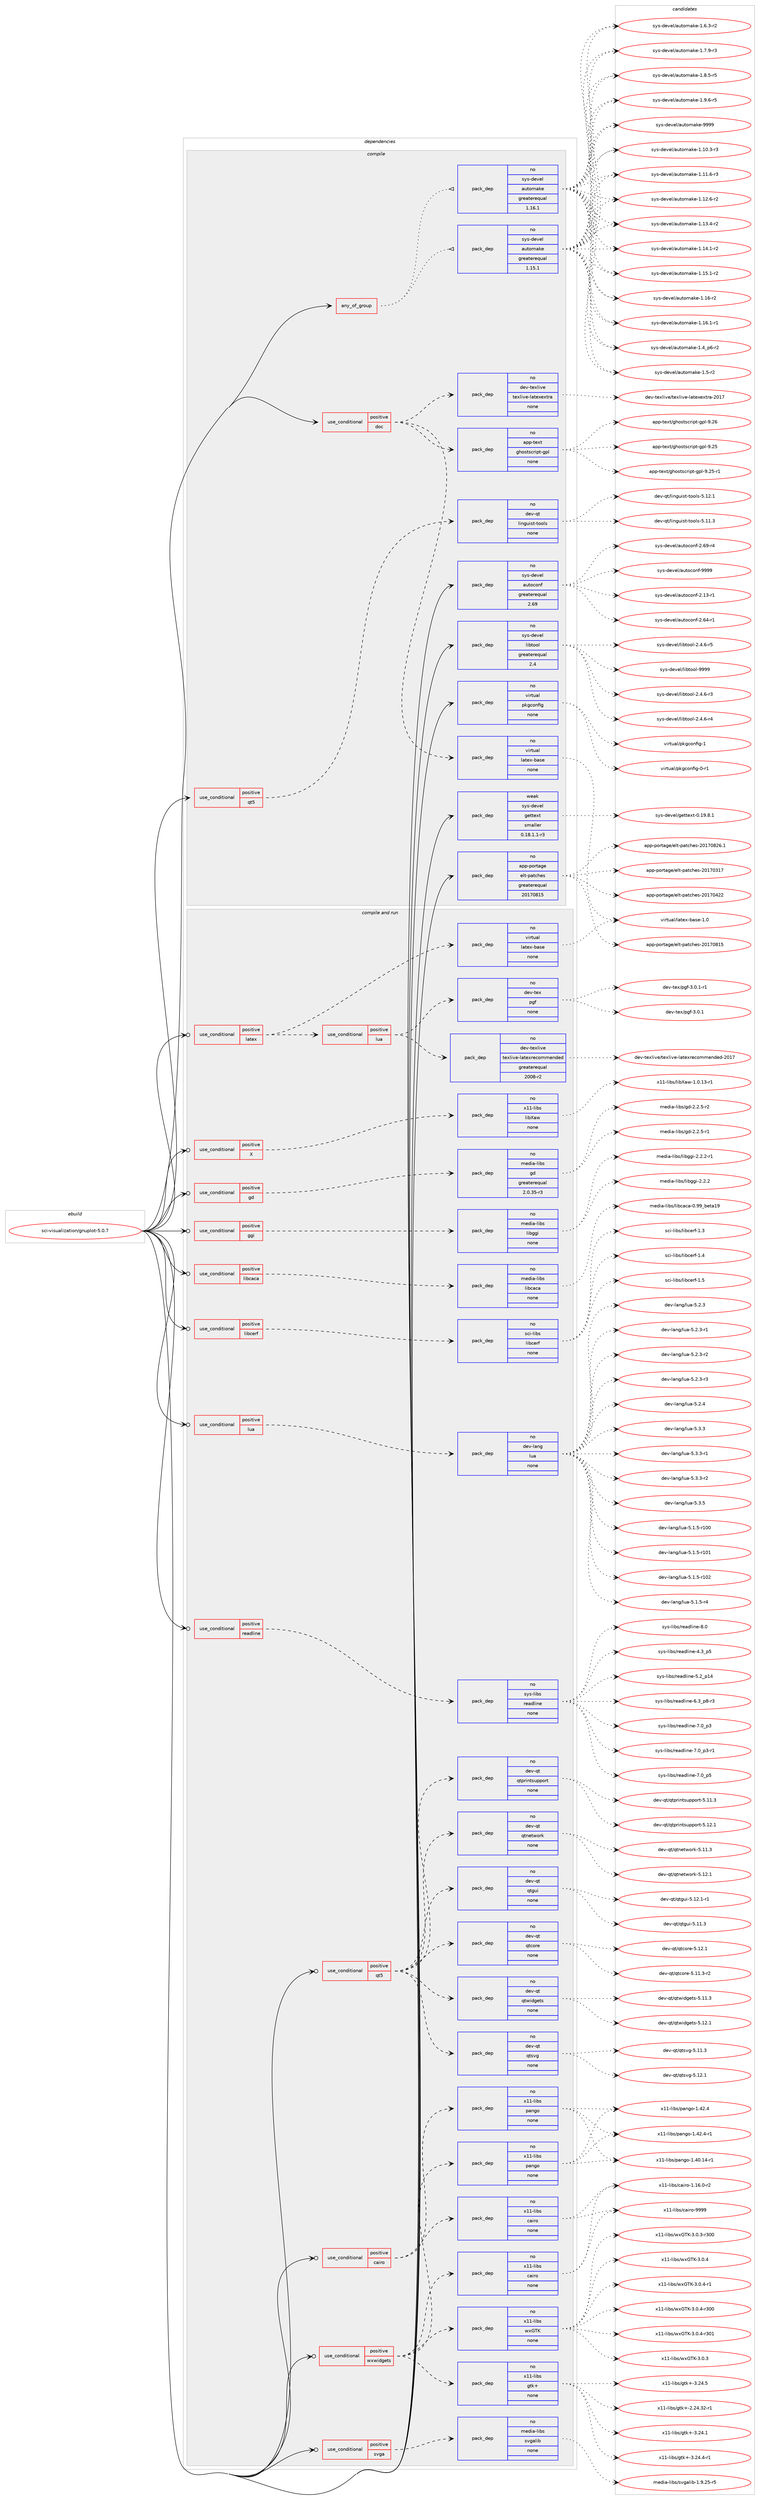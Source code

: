 digraph prolog {

# *************
# Graph options
# *************

newrank=true;
concentrate=true;
compound=true;
graph [rankdir=LR,fontname=Helvetica,fontsize=10,ranksep=1.5];#, ranksep=2.5, nodesep=0.2];
edge  [arrowhead=vee];
node  [fontname=Helvetica,fontsize=10];

# **********
# The ebuild
# **********

subgraph cluster_leftcol {
color=gray;
rank=same;
label=<<i>ebuild</i>>;
id [label="sci-visualization/gnuplot-5.0.7", color=red, width=4, href="../sci-visualization/gnuplot-5.0.7.svg"];
}

# ****************
# The dependencies
# ****************

subgraph cluster_midcol {
color=gray;
label=<<i>dependencies</i>>;
subgraph cluster_compile {
fillcolor="#eeeeee";
style=filled;
label=<<i>compile</i>>;
subgraph any27054 {
dependency1701694 [label=<<TABLE BORDER="0" CELLBORDER="1" CELLSPACING="0" CELLPADDING="4"><TR><TD CELLPADDING="10">any_of_group</TD></TR></TABLE>>, shape=none, color=red];subgraph pack1218383 {
dependency1701695 [label=<<TABLE BORDER="0" CELLBORDER="1" CELLSPACING="0" CELLPADDING="4" WIDTH="220"><TR><TD ROWSPAN="6" CELLPADDING="30">pack_dep</TD></TR><TR><TD WIDTH="110">no</TD></TR><TR><TD>sys-devel</TD></TR><TR><TD>automake</TD></TR><TR><TD>greaterequal</TD></TR><TR><TD>1.16.1</TD></TR></TABLE>>, shape=none, color=blue];
}
dependency1701694:e -> dependency1701695:w [weight=20,style="dotted",arrowhead="oinv"];
subgraph pack1218384 {
dependency1701696 [label=<<TABLE BORDER="0" CELLBORDER="1" CELLSPACING="0" CELLPADDING="4" WIDTH="220"><TR><TD ROWSPAN="6" CELLPADDING="30">pack_dep</TD></TR><TR><TD WIDTH="110">no</TD></TR><TR><TD>sys-devel</TD></TR><TR><TD>automake</TD></TR><TR><TD>greaterequal</TD></TR><TR><TD>1.15.1</TD></TR></TABLE>>, shape=none, color=blue];
}
dependency1701694:e -> dependency1701696:w [weight=20,style="dotted",arrowhead="oinv"];
}
id:e -> dependency1701694:w [weight=20,style="solid",arrowhead="vee"];
subgraph cond455405 {
dependency1701697 [label=<<TABLE BORDER="0" CELLBORDER="1" CELLSPACING="0" CELLPADDING="4"><TR><TD ROWSPAN="3" CELLPADDING="10">use_conditional</TD></TR><TR><TD>positive</TD></TR><TR><TD>doc</TD></TR></TABLE>>, shape=none, color=red];
subgraph pack1218385 {
dependency1701698 [label=<<TABLE BORDER="0" CELLBORDER="1" CELLSPACING="0" CELLPADDING="4" WIDTH="220"><TR><TD ROWSPAN="6" CELLPADDING="30">pack_dep</TD></TR><TR><TD WIDTH="110">no</TD></TR><TR><TD>virtual</TD></TR><TR><TD>latex-base</TD></TR><TR><TD>none</TD></TR><TR><TD></TD></TR></TABLE>>, shape=none, color=blue];
}
dependency1701697:e -> dependency1701698:w [weight=20,style="dashed",arrowhead="vee"];
subgraph pack1218386 {
dependency1701699 [label=<<TABLE BORDER="0" CELLBORDER="1" CELLSPACING="0" CELLPADDING="4" WIDTH="220"><TR><TD ROWSPAN="6" CELLPADDING="30">pack_dep</TD></TR><TR><TD WIDTH="110">no</TD></TR><TR><TD>dev-texlive</TD></TR><TR><TD>texlive-latexextra</TD></TR><TR><TD>none</TD></TR><TR><TD></TD></TR></TABLE>>, shape=none, color=blue];
}
dependency1701697:e -> dependency1701699:w [weight=20,style="dashed",arrowhead="vee"];
subgraph pack1218387 {
dependency1701700 [label=<<TABLE BORDER="0" CELLBORDER="1" CELLSPACING="0" CELLPADDING="4" WIDTH="220"><TR><TD ROWSPAN="6" CELLPADDING="30">pack_dep</TD></TR><TR><TD WIDTH="110">no</TD></TR><TR><TD>app-text</TD></TR><TR><TD>ghostscript-gpl</TD></TR><TR><TD>none</TD></TR><TR><TD></TD></TR></TABLE>>, shape=none, color=blue];
}
dependency1701697:e -> dependency1701700:w [weight=20,style="dashed",arrowhead="vee"];
}
id:e -> dependency1701697:w [weight=20,style="solid",arrowhead="vee"];
subgraph cond455406 {
dependency1701701 [label=<<TABLE BORDER="0" CELLBORDER="1" CELLSPACING="0" CELLPADDING="4"><TR><TD ROWSPAN="3" CELLPADDING="10">use_conditional</TD></TR><TR><TD>positive</TD></TR><TR><TD>qt5</TD></TR></TABLE>>, shape=none, color=red];
subgraph pack1218388 {
dependency1701702 [label=<<TABLE BORDER="0" CELLBORDER="1" CELLSPACING="0" CELLPADDING="4" WIDTH="220"><TR><TD ROWSPAN="6" CELLPADDING="30">pack_dep</TD></TR><TR><TD WIDTH="110">no</TD></TR><TR><TD>dev-qt</TD></TR><TR><TD>linguist-tools</TD></TR><TR><TD>none</TD></TR><TR><TD></TD></TR></TABLE>>, shape=none, color=blue];
}
dependency1701701:e -> dependency1701702:w [weight=20,style="dashed",arrowhead="vee"];
}
id:e -> dependency1701701:w [weight=20,style="solid",arrowhead="vee"];
subgraph pack1218389 {
dependency1701703 [label=<<TABLE BORDER="0" CELLBORDER="1" CELLSPACING="0" CELLPADDING="4" WIDTH="220"><TR><TD ROWSPAN="6" CELLPADDING="30">pack_dep</TD></TR><TR><TD WIDTH="110">no</TD></TR><TR><TD>app-portage</TD></TR><TR><TD>elt-patches</TD></TR><TR><TD>greaterequal</TD></TR><TR><TD>20170815</TD></TR></TABLE>>, shape=none, color=blue];
}
id:e -> dependency1701703:w [weight=20,style="solid",arrowhead="vee"];
subgraph pack1218390 {
dependency1701704 [label=<<TABLE BORDER="0" CELLBORDER="1" CELLSPACING="0" CELLPADDING="4" WIDTH="220"><TR><TD ROWSPAN="6" CELLPADDING="30">pack_dep</TD></TR><TR><TD WIDTH="110">no</TD></TR><TR><TD>sys-devel</TD></TR><TR><TD>autoconf</TD></TR><TR><TD>greaterequal</TD></TR><TR><TD>2.69</TD></TR></TABLE>>, shape=none, color=blue];
}
id:e -> dependency1701704:w [weight=20,style="solid",arrowhead="vee"];
subgraph pack1218391 {
dependency1701705 [label=<<TABLE BORDER="0" CELLBORDER="1" CELLSPACING="0" CELLPADDING="4" WIDTH="220"><TR><TD ROWSPAN="6" CELLPADDING="30">pack_dep</TD></TR><TR><TD WIDTH="110">no</TD></TR><TR><TD>sys-devel</TD></TR><TR><TD>libtool</TD></TR><TR><TD>greaterequal</TD></TR><TR><TD>2.4</TD></TR></TABLE>>, shape=none, color=blue];
}
id:e -> dependency1701705:w [weight=20,style="solid",arrowhead="vee"];
subgraph pack1218392 {
dependency1701706 [label=<<TABLE BORDER="0" CELLBORDER="1" CELLSPACING="0" CELLPADDING="4" WIDTH="220"><TR><TD ROWSPAN="6" CELLPADDING="30">pack_dep</TD></TR><TR><TD WIDTH="110">no</TD></TR><TR><TD>virtual</TD></TR><TR><TD>pkgconfig</TD></TR><TR><TD>none</TD></TR><TR><TD></TD></TR></TABLE>>, shape=none, color=blue];
}
id:e -> dependency1701706:w [weight=20,style="solid",arrowhead="vee"];
subgraph pack1218393 {
dependency1701707 [label=<<TABLE BORDER="0" CELLBORDER="1" CELLSPACING="0" CELLPADDING="4" WIDTH="220"><TR><TD ROWSPAN="6" CELLPADDING="30">pack_dep</TD></TR><TR><TD WIDTH="110">weak</TD></TR><TR><TD>sys-devel</TD></TR><TR><TD>gettext</TD></TR><TR><TD>smaller</TD></TR><TR><TD>0.18.1.1-r3</TD></TR></TABLE>>, shape=none, color=blue];
}
id:e -> dependency1701707:w [weight=20,style="solid",arrowhead="vee"];
}
subgraph cluster_compileandrun {
fillcolor="#eeeeee";
style=filled;
label=<<i>compile and run</i>>;
subgraph cond455407 {
dependency1701708 [label=<<TABLE BORDER="0" CELLBORDER="1" CELLSPACING="0" CELLPADDING="4"><TR><TD ROWSPAN="3" CELLPADDING="10">use_conditional</TD></TR><TR><TD>positive</TD></TR><TR><TD>X</TD></TR></TABLE>>, shape=none, color=red];
subgraph pack1218394 {
dependency1701709 [label=<<TABLE BORDER="0" CELLBORDER="1" CELLSPACING="0" CELLPADDING="4" WIDTH="220"><TR><TD ROWSPAN="6" CELLPADDING="30">pack_dep</TD></TR><TR><TD WIDTH="110">no</TD></TR><TR><TD>x11-libs</TD></TR><TR><TD>libXaw</TD></TR><TR><TD>none</TD></TR><TR><TD></TD></TR></TABLE>>, shape=none, color=blue];
}
dependency1701708:e -> dependency1701709:w [weight=20,style="dashed",arrowhead="vee"];
}
id:e -> dependency1701708:w [weight=20,style="solid",arrowhead="odotvee"];
subgraph cond455408 {
dependency1701710 [label=<<TABLE BORDER="0" CELLBORDER="1" CELLSPACING="0" CELLPADDING="4"><TR><TD ROWSPAN="3" CELLPADDING="10">use_conditional</TD></TR><TR><TD>positive</TD></TR><TR><TD>cairo</TD></TR></TABLE>>, shape=none, color=red];
subgraph pack1218395 {
dependency1701711 [label=<<TABLE BORDER="0" CELLBORDER="1" CELLSPACING="0" CELLPADDING="4" WIDTH="220"><TR><TD ROWSPAN="6" CELLPADDING="30">pack_dep</TD></TR><TR><TD WIDTH="110">no</TD></TR><TR><TD>x11-libs</TD></TR><TR><TD>cairo</TD></TR><TR><TD>none</TD></TR><TR><TD></TD></TR></TABLE>>, shape=none, color=blue];
}
dependency1701710:e -> dependency1701711:w [weight=20,style="dashed",arrowhead="vee"];
subgraph pack1218396 {
dependency1701712 [label=<<TABLE BORDER="0" CELLBORDER="1" CELLSPACING="0" CELLPADDING="4" WIDTH="220"><TR><TD ROWSPAN="6" CELLPADDING="30">pack_dep</TD></TR><TR><TD WIDTH="110">no</TD></TR><TR><TD>x11-libs</TD></TR><TR><TD>pango</TD></TR><TR><TD>none</TD></TR><TR><TD></TD></TR></TABLE>>, shape=none, color=blue];
}
dependency1701710:e -> dependency1701712:w [weight=20,style="dashed",arrowhead="vee"];
}
id:e -> dependency1701710:w [weight=20,style="solid",arrowhead="odotvee"];
subgraph cond455409 {
dependency1701713 [label=<<TABLE BORDER="0" CELLBORDER="1" CELLSPACING="0" CELLPADDING="4"><TR><TD ROWSPAN="3" CELLPADDING="10">use_conditional</TD></TR><TR><TD>positive</TD></TR><TR><TD>gd</TD></TR></TABLE>>, shape=none, color=red];
subgraph pack1218397 {
dependency1701714 [label=<<TABLE BORDER="0" CELLBORDER="1" CELLSPACING="0" CELLPADDING="4" WIDTH="220"><TR><TD ROWSPAN="6" CELLPADDING="30">pack_dep</TD></TR><TR><TD WIDTH="110">no</TD></TR><TR><TD>media-libs</TD></TR><TR><TD>gd</TD></TR><TR><TD>greaterequal</TD></TR><TR><TD>2.0.35-r3</TD></TR></TABLE>>, shape=none, color=blue];
}
dependency1701713:e -> dependency1701714:w [weight=20,style="dashed",arrowhead="vee"];
}
id:e -> dependency1701713:w [weight=20,style="solid",arrowhead="odotvee"];
subgraph cond455410 {
dependency1701715 [label=<<TABLE BORDER="0" CELLBORDER="1" CELLSPACING="0" CELLPADDING="4"><TR><TD ROWSPAN="3" CELLPADDING="10">use_conditional</TD></TR><TR><TD>positive</TD></TR><TR><TD>ggi</TD></TR></TABLE>>, shape=none, color=red];
subgraph pack1218398 {
dependency1701716 [label=<<TABLE BORDER="0" CELLBORDER="1" CELLSPACING="0" CELLPADDING="4" WIDTH="220"><TR><TD ROWSPAN="6" CELLPADDING="30">pack_dep</TD></TR><TR><TD WIDTH="110">no</TD></TR><TR><TD>media-libs</TD></TR><TR><TD>libggi</TD></TR><TR><TD>none</TD></TR><TR><TD></TD></TR></TABLE>>, shape=none, color=blue];
}
dependency1701715:e -> dependency1701716:w [weight=20,style="dashed",arrowhead="vee"];
}
id:e -> dependency1701715:w [weight=20,style="solid",arrowhead="odotvee"];
subgraph cond455411 {
dependency1701717 [label=<<TABLE BORDER="0" CELLBORDER="1" CELLSPACING="0" CELLPADDING="4"><TR><TD ROWSPAN="3" CELLPADDING="10">use_conditional</TD></TR><TR><TD>positive</TD></TR><TR><TD>latex</TD></TR></TABLE>>, shape=none, color=red];
subgraph pack1218399 {
dependency1701718 [label=<<TABLE BORDER="0" CELLBORDER="1" CELLSPACING="0" CELLPADDING="4" WIDTH="220"><TR><TD ROWSPAN="6" CELLPADDING="30">pack_dep</TD></TR><TR><TD WIDTH="110">no</TD></TR><TR><TD>virtual</TD></TR><TR><TD>latex-base</TD></TR><TR><TD>none</TD></TR><TR><TD></TD></TR></TABLE>>, shape=none, color=blue];
}
dependency1701717:e -> dependency1701718:w [weight=20,style="dashed",arrowhead="vee"];
subgraph cond455412 {
dependency1701719 [label=<<TABLE BORDER="0" CELLBORDER="1" CELLSPACING="0" CELLPADDING="4"><TR><TD ROWSPAN="3" CELLPADDING="10">use_conditional</TD></TR><TR><TD>positive</TD></TR><TR><TD>lua</TD></TR></TABLE>>, shape=none, color=red];
subgraph pack1218400 {
dependency1701720 [label=<<TABLE BORDER="0" CELLBORDER="1" CELLSPACING="0" CELLPADDING="4" WIDTH="220"><TR><TD ROWSPAN="6" CELLPADDING="30">pack_dep</TD></TR><TR><TD WIDTH="110">no</TD></TR><TR><TD>dev-tex</TD></TR><TR><TD>pgf</TD></TR><TR><TD>none</TD></TR><TR><TD></TD></TR></TABLE>>, shape=none, color=blue];
}
dependency1701719:e -> dependency1701720:w [weight=20,style="dashed",arrowhead="vee"];
subgraph pack1218401 {
dependency1701721 [label=<<TABLE BORDER="0" CELLBORDER="1" CELLSPACING="0" CELLPADDING="4" WIDTH="220"><TR><TD ROWSPAN="6" CELLPADDING="30">pack_dep</TD></TR><TR><TD WIDTH="110">no</TD></TR><TR><TD>dev-texlive</TD></TR><TR><TD>texlive-latexrecommended</TD></TR><TR><TD>greaterequal</TD></TR><TR><TD>2008-r2</TD></TR></TABLE>>, shape=none, color=blue];
}
dependency1701719:e -> dependency1701721:w [weight=20,style="dashed",arrowhead="vee"];
}
dependency1701717:e -> dependency1701719:w [weight=20,style="dashed",arrowhead="vee"];
}
id:e -> dependency1701717:w [weight=20,style="solid",arrowhead="odotvee"];
subgraph cond455413 {
dependency1701722 [label=<<TABLE BORDER="0" CELLBORDER="1" CELLSPACING="0" CELLPADDING="4"><TR><TD ROWSPAN="3" CELLPADDING="10">use_conditional</TD></TR><TR><TD>positive</TD></TR><TR><TD>libcaca</TD></TR></TABLE>>, shape=none, color=red];
subgraph pack1218402 {
dependency1701723 [label=<<TABLE BORDER="0" CELLBORDER="1" CELLSPACING="0" CELLPADDING="4" WIDTH="220"><TR><TD ROWSPAN="6" CELLPADDING="30">pack_dep</TD></TR><TR><TD WIDTH="110">no</TD></TR><TR><TD>media-libs</TD></TR><TR><TD>libcaca</TD></TR><TR><TD>none</TD></TR><TR><TD></TD></TR></TABLE>>, shape=none, color=blue];
}
dependency1701722:e -> dependency1701723:w [weight=20,style="dashed",arrowhead="vee"];
}
id:e -> dependency1701722:w [weight=20,style="solid",arrowhead="odotvee"];
subgraph cond455414 {
dependency1701724 [label=<<TABLE BORDER="0" CELLBORDER="1" CELLSPACING="0" CELLPADDING="4"><TR><TD ROWSPAN="3" CELLPADDING="10">use_conditional</TD></TR><TR><TD>positive</TD></TR><TR><TD>libcerf</TD></TR></TABLE>>, shape=none, color=red];
subgraph pack1218403 {
dependency1701725 [label=<<TABLE BORDER="0" CELLBORDER="1" CELLSPACING="0" CELLPADDING="4" WIDTH="220"><TR><TD ROWSPAN="6" CELLPADDING="30">pack_dep</TD></TR><TR><TD WIDTH="110">no</TD></TR><TR><TD>sci-libs</TD></TR><TR><TD>libcerf</TD></TR><TR><TD>none</TD></TR><TR><TD></TD></TR></TABLE>>, shape=none, color=blue];
}
dependency1701724:e -> dependency1701725:w [weight=20,style="dashed",arrowhead="vee"];
}
id:e -> dependency1701724:w [weight=20,style="solid",arrowhead="odotvee"];
subgraph cond455415 {
dependency1701726 [label=<<TABLE BORDER="0" CELLBORDER="1" CELLSPACING="0" CELLPADDING="4"><TR><TD ROWSPAN="3" CELLPADDING="10">use_conditional</TD></TR><TR><TD>positive</TD></TR><TR><TD>lua</TD></TR></TABLE>>, shape=none, color=red];
subgraph pack1218404 {
dependency1701727 [label=<<TABLE BORDER="0" CELLBORDER="1" CELLSPACING="0" CELLPADDING="4" WIDTH="220"><TR><TD ROWSPAN="6" CELLPADDING="30">pack_dep</TD></TR><TR><TD WIDTH="110">no</TD></TR><TR><TD>dev-lang</TD></TR><TR><TD>lua</TD></TR><TR><TD>none</TD></TR><TR><TD></TD></TR></TABLE>>, shape=none, color=blue];
}
dependency1701726:e -> dependency1701727:w [weight=20,style="dashed",arrowhead="vee"];
}
id:e -> dependency1701726:w [weight=20,style="solid",arrowhead="odotvee"];
subgraph cond455416 {
dependency1701728 [label=<<TABLE BORDER="0" CELLBORDER="1" CELLSPACING="0" CELLPADDING="4"><TR><TD ROWSPAN="3" CELLPADDING="10">use_conditional</TD></TR><TR><TD>positive</TD></TR><TR><TD>qt5</TD></TR></TABLE>>, shape=none, color=red];
subgraph pack1218405 {
dependency1701729 [label=<<TABLE BORDER="0" CELLBORDER="1" CELLSPACING="0" CELLPADDING="4" WIDTH="220"><TR><TD ROWSPAN="6" CELLPADDING="30">pack_dep</TD></TR><TR><TD WIDTH="110">no</TD></TR><TR><TD>dev-qt</TD></TR><TR><TD>qtcore</TD></TR><TR><TD>none</TD></TR><TR><TD></TD></TR></TABLE>>, shape=none, color=blue];
}
dependency1701728:e -> dependency1701729:w [weight=20,style="dashed",arrowhead="vee"];
subgraph pack1218406 {
dependency1701730 [label=<<TABLE BORDER="0" CELLBORDER="1" CELLSPACING="0" CELLPADDING="4" WIDTH="220"><TR><TD ROWSPAN="6" CELLPADDING="30">pack_dep</TD></TR><TR><TD WIDTH="110">no</TD></TR><TR><TD>dev-qt</TD></TR><TR><TD>qtgui</TD></TR><TR><TD>none</TD></TR><TR><TD></TD></TR></TABLE>>, shape=none, color=blue];
}
dependency1701728:e -> dependency1701730:w [weight=20,style="dashed",arrowhead="vee"];
subgraph pack1218407 {
dependency1701731 [label=<<TABLE BORDER="0" CELLBORDER="1" CELLSPACING="0" CELLPADDING="4" WIDTH="220"><TR><TD ROWSPAN="6" CELLPADDING="30">pack_dep</TD></TR><TR><TD WIDTH="110">no</TD></TR><TR><TD>dev-qt</TD></TR><TR><TD>qtnetwork</TD></TR><TR><TD>none</TD></TR><TR><TD></TD></TR></TABLE>>, shape=none, color=blue];
}
dependency1701728:e -> dependency1701731:w [weight=20,style="dashed",arrowhead="vee"];
subgraph pack1218408 {
dependency1701732 [label=<<TABLE BORDER="0" CELLBORDER="1" CELLSPACING="0" CELLPADDING="4" WIDTH="220"><TR><TD ROWSPAN="6" CELLPADDING="30">pack_dep</TD></TR><TR><TD WIDTH="110">no</TD></TR><TR><TD>dev-qt</TD></TR><TR><TD>qtprintsupport</TD></TR><TR><TD>none</TD></TR><TR><TD></TD></TR></TABLE>>, shape=none, color=blue];
}
dependency1701728:e -> dependency1701732:w [weight=20,style="dashed",arrowhead="vee"];
subgraph pack1218409 {
dependency1701733 [label=<<TABLE BORDER="0" CELLBORDER="1" CELLSPACING="0" CELLPADDING="4" WIDTH="220"><TR><TD ROWSPAN="6" CELLPADDING="30">pack_dep</TD></TR><TR><TD WIDTH="110">no</TD></TR><TR><TD>dev-qt</TD></TR><TR><TD>qtsvg</TD></TR><TR><TD>none</TD></TR><TR><TD></TD></TR></TABLE>>, shape=none, color=blue];
}
dependency1701728:e -> dependency1701733:w [weight=20,style="dashed",arrowhead="vee"];
subgraph pack1218410 {
dependency1701734 [label=<<TABLE BORDER="0" CELLBORDER="1" CELLSPACING="0" CELLPADDING="4" WIDTH="220"><TR><TD ROWSPAN="6" CELLPADDING="30">pack_dep</TD></TR><TR><TD WIDTH="110">no</TD></TR><TR><TD>dev-qt</TD></TR><TR><TD>qtwidgets</TD></TR><TR><TD>none</TD></TR><TR><TD></TD></TR></TABLE>>, shape=none, color=blue];
}
dependency1701728:e -> dependency1701734:w [weight=20,style="dashed",arrowhead="vee"];
}
id:e -> dependency1701728:w [weight=20,style="solid",arrowhead="odotvee"];
subgraph cond455417 {
dependency1701735 [label=<<TABLE BORDER="0" CELLBORDER="1" CELLSPACING="0" CELLPADDING="4"><TR><TD ROWSPAN="3" CELLPADDING="10">use_conditional</TD></TR><TR><TD>positive</TD></TR><TR><TD>readline</TD></TR></TABLE>>, shape=none, color=red];
subgraph pack1218411 {
dependency1701736 [label=<<TABLE BORDER="0" CELLBORDER="1" CELLSPACING="0" CELLPADDING="4" WIDTH="220"><TR><TD ROWSPAN="6" CELLPADDING="30">pack_dep</TD></TR><TR><TD WIDTH="110">no</TD></TR><TR><TD>sys-libs</TD></TR><TR><TD>readline</TD></TR><TR><TD>none</TD></TR><TR><TD></TD></TR></TABLE>>, shape=none, color=blue];
}
dependency1701735:e -> dependency1701736:w [weight=20,style="dashed",arrowhead="vee"];
}
id:e -> dependency1701735:w [weight=20,style="solid",arrowhead="odotvee"];
subgraph cond455418 {
dependency1701737 [label=<<TABLE BORDER="0" CELLBORDER="1" CELLSPACING="0" CELLPADDING="4"><TR><TD ROWSPAN="3" CELLPADDING="10">use_conditional</TD></TR><TR><TD>positive</TD></TR><TR><TD>svga</TD></TR></TABLE>>, shape=none, color=red];
subgraph pack1218412 {
dependency1701738 [label=<<TABLE BORDER="0" CELLBORDER="1" CELLSPACING="0" CELLPADDING="4" WIDTH="220"><TR><TD ROWSPAN="6" CELLPADDING="30">pack_dep</TD></TR><TR><TD WIDTH="110">no</TD></TR><TR><TD>media-libs</TD></TR><TR><TD>svgalib</TD></TR><TR><TD>none</TD></TR><TR><TD></TD></TR></TABLE>>, shape=none, color=blue];
}
dependency1701737:e -> dependency1701738:w [weight=20,style="dashed",arrowhead="vee"];
}
id:e -> dependency1701737:w [weight=20,style="solid",arrowhead="odotvee"];
subgraph cond455419 {
dependency1701739 [label=<<TABLE BORDER="0" CELLBORDER="1" CELLSPACING="0" CELLPADDING="4"><TR><TD ROWSPAN="3" CELLPADDING="10">use_conditional</TD></TR><TR><TD>positive</TD></TR><TR><TD>wxwidgets</TD></TR></TABLE>>, shape=none, color=red];
subgraph pack1218413 {
dependency1701740 [label=<<TABLE BORDER="0" CELLBORDER="1" CELLSPACING="0" CELLPADDING="4" WIDTH="220"><TR><TD ROWSPAN="6" CELLPADDING="30">pack_dep</TD></TR><TR><TD WIDTH="110">no</TD></TR><TR><TD>x11-libs</TD></TR><TR><TD>wxGTK</TD></TR><TR><TD>none</TD></TR><TR><TD></TD></TR></TABLE>>, shape=none, color=blue];
}
dependency1701739:e -> dependency1701740:w [weight=20,style="dashed",arrowhead="vee"];
subgraph pack1218414 {
dependency1701741 [label=<<TABLE BORDER="0" CELLBORDER="1" CELLSPACING="0" CELLPADDING="4" WIDTH="220"><TR><TD ROWSPAN="6" CELLPADDING="30">pack_dep</TD></TR><TR><TD WIDTH="110">no</TD></TR><TR><TD>x11-libs</TD></TR><TR><TD>cairo</TD></TR><TR><TD>none</TD></TR><TR><TD></TD></TR></TABLE>>, shape=none, color=blue];
}
dependency1701739:e -> dependency1701741:w [weight=20,style="dashed",arrowhead="vee"];
subgraph pack1218415 {
dependency1701742 [label=<<TABLE BORDER="0" CELLBORDER="1" CELLSPACING="0" CELLPADDING="4" WIDTH="220"><TR><TD ROWSPAN="6" CELLPADDING="30">pack_dep</TD></TR><TR><TD WIDTH="110">no</TD></TR><TR><TD>x11-libs</TD></TR><TR><TD>pango</TD></TR><TR><TD>none</TD></TR><TR><TD></TD></TR></TABLE>>, shape=none, color=blue];
}
dependency1701739:e -> dependency1701742:w [weight=20,style="dashed",arrowhead="vee"];
subgraph pack1218416 {
dependency1701743 [label=<<TABLE BORDER="0" CELLBORDER="1" CELLSPACING="0" CELLPADDING="4" WIDTH="220"><TR><TD ROWSPAN="6" CELLPADDING="30">pack_dep</TD></TR><TR><TD WIDTH="110">no</TD></TR><TR><TD>x11-libs</TD></TR><TR><TD>gtk+</TD></TR><TR><TD>none</TD></TR><TR><TD></TD></TR></TABLE>>, shape=none, color=blue];
}
dependency1701739:e -> dependency1701743:w [weight=20,style="dashed",arrowhead="vee"];
}
id:e -> dependency1701739:w [weight=20,style="solid",arrowhead="odotvee"];
}
subgraph cluster_run {
fillcolor="#eeeeee";
style=filled;
label=<<i>run</i>>;
}
}

# **************
# The candidates
# **************

subgraph cluster_choices {
rank=same;
color=gray;
label=<<i>candidates</i>>;

subgraph choice1218383 {
color=black;
nodesep=1;
choice11512111545100101118101108479711711611110997107101454946494846514511451 [label="sys-devel/automake-1.10.3-r3", color=red, width=4,href="../sys-devel/automake-1.10.3-r3.svg"];
choice11512111545100101118101108479711711611110997107101454946494946544511451 [label="sys-devel/automake-1.11.6-r3", color=red, width=4,href="../sys-devel/automake-1.11.6-r3.svg"];
choice11512111545100101118101108479711711611110997107101454946495046544511450 [label="sys-devel/automake-1.12.6-r2", color=red, width=4,href="../sys-devel/automake-1.12.6-r2.svg"];
choice11512111545100101118101108479711711611110997107101454946495146524511450 [label="sys-devel/automake-1.13.4-r2", color=red, width=4,href="../sys-devel/automake-1.13.4-r2.svg"];
choice11512111545100101118101108479711711611110997107101454946495246494511450 [label="sys-devel/automake-1.14.1-r2", color=red, width=4,href="../sys-devel/automake-1.14.1-r2.svg"];
choice11512111545100101118101108479711711611110997107101454946495346494511450 [label="sys-devel/automake-1.15.1-r2", color=red, width=4,href="../sys-devel/automake-1.15.1-r2.svg"];
choice1151211154510010111810110847971171161111099710710145494649544511450 [label="sys-devel/automake-1.16-r2", color=red, width=4,href="../sys-devel/automake-1.16-r2.svg"];
choice11512111545100101118101108479711711611110997107101454946495446494511449 [label="sys-devel/automake-1.16.1-r1", color=red, width=4,href="../sys-devel/automake-1.16.1-r1.svg"];
choice115121115451001011181011084797117116111109971071014549465295112544511450 [label="sys-devel/automake-1.4_p6-r2", color=red, width=4,href="../sys-devel/automake-1.4_p6-r2.svg"];
choice11512111545100101118101108479711711611110997107101454946534511450 [label="sys-devel/automake-1.5-r2", color=red, width=4,href="../sys-devel/automake-1.5-r2.svg"];
choice115121115451001011181011084797117116111109971071014549465446514511450 [label="sys-devel/automake-1.6.3-r2", color=red, width=4,href="../sys-devel/automake-1.6.3-r2.svg"];
choice115121115451001011181011084797117116111109971071014549465546574511451 [label="sys-devel/automake-1.7.9-r3", color=red, width=4,href="../sys-devel/automake-1.7.9-r3.svg"];
choice115121115451001011181011084797117116111109971071014549465646534511453 [label="sys-devel/automake-1.8.5-r5", color=red, width=4,href="../sys-devel/automake-1.8.5-r5.svg"];
choice115121115451001011181011084797117116111109971071014549465746544511453 [label="sys-devel/automake-1.9.6-r5", color=red, width=4,href="../sys-devel/automake-1.9.6-r5.svg"];
choice115121115451001011181011084797117116111109971071014557575757 [label="sys-devel/automake-9999", color=red, width=4,href="../sys-devel/automake-9999.svg"];
dependency1701695:e -> choice11512111545100101118101108479711711611110997107101454946494846514511451:w [style=dotted,weight="100"];
dependency1701695:e -> choice11512111545100101118101108479711711611110997107101454946494946544511451:w [style=dotted,weight="100"];
dependency1701695:e -> choice11512111545100101118101108479711711611110997107101454946495046544511450:w [style=dotted,weight="100"];
dependency1701695:e -> choice11512111545100101118101108479711711611110997107101454946495146524511450:w [style=dotted,weight="100"];
dependency1701695:e -> choice11512111545100101118101108479711711611110997107101454946495246494511450:w [style=dotted,weight="100"];
dependency1701695:e -> choice11512111545100101118101108479711711611110997107101454946495346494511450:w [style=dotted,weight="100"];
dependency1701695:e -> choice1151211154510010111810110847971171161111099710710145494649544511450:w [style=dotted,weight="100"];
dependency1701695:e -> choice11512111545100101118101108479711711611110997107101454946495446494511449:w [style=dotted,weight="100"];
dependency1701695:e -> choice115121115451001011181011084797117116111109971071014549465295112544511450:w [style=dotted,weight="100"];
dependency1701695:e -> choice11512111545100101118101108479711711611110997107101454946534511450:w [style=dotted,weight="100"];
dependency1701695:e -> choice115121115451001011181011084797117116111109971071014549465446514511450:w [style=dotted,weight="100"];
dependency1701695:e -> choice115121115451001011181011084797117116111109971071014549465546574511451:w [style=dotted,weight="100"];
dependency1701695:e -> choice115121115451001011181011084797117116111109971071014549465646534511453:w [style=dotted,weight="100"];
dependency1701695:e -> choice115121115451001011181011084797117116111109971071014549465746544511453:w [style=dotted,weight="100"];
dependency1701695:e -> choice115121115451001011181011084797117116111109971071014557575757:w [style=dotted,weight="100"];
}
subgraph choice1218384 {
color=black;
nodesep=1;
choice11512111545100101118101108479711711611110997107101454946494846514511451 [label="sys-devel/automake-1.10.3-r3", color=red, width=4,href="../sys-devel/automake-1.10.3-r3.svg"];
choice11512111545100101118101108479711711611110997107101454946494946544511451 [label="sys-devel/automake-1.11.6-r3", color=red, width=4,href="../sys-devel/automake-1.11.6-r3.svg"];
choice11512111545100101118101108479711711611110997107101454946495046544511450 [label="sys-devel/automake-1.12.6-r2", color=red, width=4,href="../sys-devel/automake-1.12.6-r2.svg"];
choice11512111545100101118101108479711711611110997107101454946495146524511450 [label="sys-devel/automake-1.13.4-r2", color=red, width=4,href="../sys-devel/automake-1.13.4-r2.svg"];
choice11512111545100101118101108479711711611110997107101454946495246494511450 [label="sys-devel/automake-1.14.1-r2", color=red, width=4,href="../sys-devel/automake-1.14.1-r2.svg"];
choice11512111545100101118101108479711711611110997107101454946495346494511450 [label="sys-devel/automake-1.15.1-r2", color=red, width=4,href="../sys-devel/automake-1.15.1-r2.svg"];
choice1151211154510010111810110847971171161111099710710145494649544511450 [label="sys-devel/automake-1.16-r2", color=red, width=4,href="../sys-devel/automake-1.16-r2.svg"];
choice11512111545100101118101108479711711611110997107101454946495446494511449 [label="sys-devel/automake-1.16.1-r1", color=red, width=4,href="../sys-devel/automake-1.16.1-r1.svg"];
choice115121115451001011181011084797117116111109971071014549465295112544511450 [label="sys-devel/automake-1.4_p6-r2", color=red, width=4,href="../sys-devel/automake-1.4_p6-r2.svg"];
choice11512111545100101118101108479711711611110997107101454946534511450 [label="sys-devel/automake-1.5-r2", color=red, width=4,href="../sys-devel/automake-1.5-r2.svg"];
choice115121115451001011181011084797117116111109971071014549465446514511450 [label="sys-devel/automake-1.6.3-r2", color=red, width=4,href="../sys-devel/automake-1.6.3-r2.svg"];
choice115121115451001011181011084797117116111109971071014549465546574511451 [label="sys-devel/automake-1.7.9-r3", color=red, width=4,href="../sys-devel/automake-1.7.9-r3.svg"];
choice115121115451001011181011084797117116111109971071014549465646534511453 [label="sys-devel/automake-1.8.5-r5", color=red, width=4,href="../sys-devel/automake-1.8.5-r5.svg"];
choice115121115451001011181011084797117116111109971071014549465746544511453 [label="sys-devel/automake-1.9.6-r5", color=red, width=4,href="../sys-devel/automake-1.9.6-r5.svg"];
choice115121115451001011181011084797117116111109971071014557575757 [label="sys-devel/automake-9999", color=red, width=4,href="../sys-devel/automake-9999.svg"];
dependency1701696:e -> choice11512111545100101118101108479711711611110997107101454946494846514511451:w [style=dotted,weight="100"];
dependency1701696:e -> choice11512111545100101118101108479711711611110997107101454946494946544511451:w [style=dotted,weight="100"];
dependency1701696:e -> choice11512111545100101118101108479711711611110997107101454946495046544511450:w [style=dotted,weight="100"];
dependency1701696:e -> choice11512111545100101118101108479711711611110997107101454946495146524511450:w [style=dotted,weight="100"];
dependency1701696:e -> choice11512111545100101118101108479711711611110997107101454946495246494511450:w [style=dotted,weight="100"];
dependency1701696:e -> choice11512111545100101118101108479711711611110997107101454946495346494511450:w [style=dotted,weight="100"];
dependency1701696:e -> choice1151211154510010111810110847971171161111099710710145494649544511450:w [style=dotted,weight="100"];
dependency1701696:e -> choice11512111545100101118101108479711711611110997107101454946495446494511449:w [style=dotted,weight="100"];
dependency1701696:e -> choice115121115451001011181011084797117116111109971071014549465295112544511450:w [style=dotted,weight="100"];
dependency1701696:e -> choice11512111545100101118101108479711711611110997107101454946534511450:w [style=dotted,weight="100"];
dependency1701696:e -> choice115121115451001011181011084797117116111109971071014549465446514511450:w [style=dotted,weight="100"];
dependency1701696:e -> choice115121115451001011181011084797117116111109971071014549465546574511451:w [style=dotted,weight="100"];
dependency1701696:e -> choice115121115451001011181011084797117116111109971071014549465646534511453:w [style=dotted,weight="100"];
dependency1701696:e -> choice115121115451001011181011084797117116111109971071014549465746544511453:w [style=dotted,weight="100"];
dependency1701696:e -> choice115121115451001011181011084797117116111109971071014557575757:w [style=dotted,weight="100"];
}
subgraph choice1218385 {
color=black;
nodesep=1;
choice11810511411611797108471089711610112045989711510145494648 [label="virtual/latex-base-1.0", color=red, width=4,href="../virtual/latex-base-1.0.svg"];
dependency1701698:e -> choice11810511411611797108471089711610112045989711510145494648:w [style=dotted,weight="100"];
}
subgraph choice1218386 {
color=black;
nodesep=1;
choice10010111845116101120108105118101471161011201081051181014510897116101120101120116114974550484955 [label="dev-texlive/texlive-latexextra-2017", color=red, width=4,href="../dev-texlive/texlive-latexextra-2017.svg"];
dependency1701699:e -> choice10010111845116101120108105118101471161011201081051181014510897116101120101120116114974550484955:w [style=dotted,weight="100"];
}
subgraph choice1218387 {
color=black;
nodesep=1;
choice97112112451161011201164710310411111511611599114105112116451031121084557465053 [label="app-text/ghostscript-gpl-9.25", color=red, width=4,href="../app-text/ghostscript-gpl-9.25.svg"];
choice971121124511610112011647103104111115116115991141051121164510311210845574650534511449 [label="app-text/ghostscript-gpl-9.25-r1", color=red, width=4,href="../app-text/ghostscript-gpl-9.25-r1.svg"];
choice97112112451161011201164710310411111511611599114105112116451031121084557465054 [label="app-text/ghostscript-gpl-9.26", color=red, width=4,href="../app-text/ghostscript-gpl-9.26.svg"];
dependency1701700:e -> choice97112112451161011201164710310411111511611599114105112116451031121084557465053:w [style=dotted,weight="100"];
dependency1701700:e -> choice971121124511610112011647103104111115116115991141051121164510311210845574650534511449:w [style=dotted,weight="100"];
dependency1701700:e -> choice97112112451161011201164710310411111511611599114105112116451031121084557465054:w [style=dotted,weight="100"];
}
subgraph choice1218388 {
color=black;
nodesep=1;
choice10010111845113116471081051101031171051151164511611111110811545534649494651 [label="dev-qt/linguist-tools-5.11.3", color=red, width=4,href="../dev-qt/linguist-tools-5.11.3.svg"];
choice10010111845113116471081051101031171051151164511611111110811545534649504649 [label="dev-qt/linguist-tools-5.12.1", color=red, width=4,href="../dev-qt/linguist-tools-5.12.1.svg"];
dependency1701702:e -> choice10010111845113116471081051101031171051151164511611111110811545534649494651:w [style=dotted,weight="100"];
dependency1701702:e -> choice10010111845113116471081051101031171051151164511611111110811545534649504649:w [style=dotted,weight="100"];
}
subgraph choice1218389 {
color=black;
nodesep=1;
choice97112112451121111141169710310147101108116451129711699104101115455048495548514955 [label="app-portage/elt-patches-20170317", color=red, width=4,href="../app-portage/elt-patches-20170317.svg"];
choice97112112451121111141169710310147101108116451129711699104101115455048495548525050 [label="app-portage/elt-patches-20170422", color=red, width=4,href="../app-portage/elt-patches-20170422.svg"];
choice97112112451121111141169710310147101108116451129711699104101115455048495548564953 [label="app-portage/elt-patches-20170815", color=red, width=4,href="../app-portage/elt-patches-20170815.svg"];
choice971121124511211111411697103101471011081164511297116991041011154550484955485650544649 [label="app-portage/elt-patches-20170826.1", color=red, width=4,href="../app-portage/elt-patches-20170826.1.svg"];
dependency1701703:e -> choice97112112451121111141169710310147101108116451129711699104101115455048495548514955:w [style=dotted,weight="100"];
dependency1701703:e -> choice97112112451121111141169710310147101108116451129711699104101115455048495548525050:w [style=dotted,weight="100"];
dependency1701703:e -> choice97112112451121111141169710310147101108116451129711699104101115455048495548564953:w [style=dotted,weight="100"];
dependency1701703:e -> choice971121124511211111411697103101471011081164511297116991041011154550484955485650544649:w [style=dotted,weight="100"];
}
subgraph choice1218390 {
color=black;
nodesep=1;
choice1151211154510010111810110847971171161119911111010245504649514511449 [label="sys-devel/autoconf-2.13-r1", color=red, width=4,href="../sys-devel/autoconf-2.13-r1.svg"];
choice1151211154510010111810110847971171161119911111010245504654524511449 [label="sys-devel/autoconf-2.64-r1", color=red, width=4,href="../sys-devel/autoconf-2.64-r1.svg"];
choice1151211154510010111810110847971171161119911111010245504654574511452 [label="sys-devel/autoconf-2.69-r4", color=red, width=4,href="../sys-devel/autoconf-2.69-r4.svg"];
choice115121115451001011181011084797117116111991111101024557575757 [label="sys-devel/autoconf-9999", color=red, width=4,href="../sys-devel/autoconf-9999.svg"];
dependency1701704:e -> choice1151211154510010111810110847971171161119911111010245504649514511449:w [style=dotted,weight="100"];
dependency1701704:e -> choice1151211154510010111810110847971171161119911111010245504654524511449:w [style=dotted,weight="100"];
dependency1701704:e -> choice1151211154510010111810110847971171161119911111010245504654574511452:w [style=dotted,weight="100"];
dependency1701704:e -> choice115121115451001011181011084797117116111991111101024557575757:w [style=dotted,weight="100"];
}
subgraph choice1218391 {
color=black;
nodesep=1;
choice1151211154510010111810110847108105981161111111084550465246544511451 [label="sys-devel/libtool-2.4.6-r3", color=red, width=4,href="../sys-devel/libtool-2.4.6-r3.svg"];
choice1151211154510010111810110847108105981161111111084550465246544511452 [label="sys-devel/libtool-2.4.6-r4", color=red, width=4,href="../sys-devel/libtool-2.4.6-r4.svg"];
choice1151211154510010111810110847108105981161111111084550465246544511453 [label="sys-devel/libtool-2.4.6-r5", color=red, width=4,href="../sys-devel/libtool-2.4.6-r5.svg"];
choice1151211154510010111810110847108105981161111111084557575757 [label="sys-devel/libtool-9999", color=red, width=4,href="../sys-devel/libtool-9999.svg"];
dependency1701705:e -> choice1151211154510010111810110847108105981161111111084550465246544511451:w [style=dotted,weight="100"];
dependency1701705:e -> choice1151211154510010111810110847108105981161111111084550465246544511452:w [style=dotted,weight="100"];
dependency1701705:e -> choice1151211154510010111810110847108105981161111111084550465246544511453:w [style=dotted,weight="100"];
dependency1701705:e -> choice1151211154510010111810110847108105981161111111084557575757:w [style=dotted,weight="100"];
}
subgraph choice1218392 {
color=black;
nodesep=1;
choice11810511411611797108471121071039911111010210510345484511449 [label="virtual/pkgconfig-0-r1", color=red, width=4,href="../virtual/pkgconfig-0-r1.svg"];
choice1181051141161179710847112107103991111101021051034549 [label="virtual/pkgconfig-1", color=red, width=4,href="../virtual/pkgconfig-1.svg"];
dependency1701706:e -> choice11810511411611797108471121071039911111010210510345484511449:w [style=dotted,weight="100"];
dependency1701706:e -> choice1181051141161179710847112107103991111101021051034549:w [style=dotted,weight="100"];
}
subgraph choice1218393 {
color=black;
nodesep=1;
choice1151211154510010111810110847103101116116101120116454846495746564649 [label="sys-devel/gettext-0.19.8.1", color=red, width=4,href="../sys-devel/gettext-0.19.8.1.svg"];
dependency1701707:e -> choice1151211154510010111810110847103101116116101120116454846495746564649:w [style=dotted,weight="100"];
}
subgraph choice1218394 {
color=black;
nodesep=1;
choice1204949451081059811547108105988897119454946484649514511449 [label="x11-libs/libXaw-1.0.13-r1", color=red, width=4,href="../x11-libs/libXaw-1.0.13-r1.svg"];
dependency1701709:e -> choice1204949451081059811547108105988897119454946484649514511449:w [style=dotted,weight="100"];
}
subgraph choice1218395 {
color=black;
nodesep=1;
choice12049494510810598115479997105114111454946495446484511450 [label="x11-libs/cairo-1.16.0-r2", color=red, width=4,href="../x11-libs/cairo-1.16.0-r2.svg"];
choice120494945108105981154799971051141114557575757 [label="x11-libs/cairo-9999", color=red, width=4,href="../x11-libs/cairo-9999.svg"];
dependency1701711:e -> choice12049494510810598115479997105114111454946495446484511450:w [style=dotted,weight="100"];
dependency1701711:e -> choice120494945108105981154799971051141114557575757:w [style=dotted,weight="100"];
}
subgraph choice1218396 {
color=black;
nodesep=1;
choice12049494510810598115471129711010311145494652484649524511449 [label="x11-libs/pango-1.40.14-r1", color=red, width=4,href="../x11-libs/pango-1.40.14-r1.svg"];
choice12049494510810598115471129711010311145494652504652 [label="x11-libs/pango-1.42.4", color=red, width=4,href="../x11-libs/pango-1.42.4.svg"];
choice120494945108105981154711297110103111454946525046524511449 [label="x11-libs/pango-1.42.4-r1", color=red, width=4,href="../x11-libs/pango-1.42.4-r1.svg"];
dependency1701712:e -> choice12049494510810598115471129711010311145494652484649524511449:w [style=dotted,weight="100"];
dependency1701712:e -> choice12049494510810598115471129711010311145494652504652:w [style=dotted,weight="100"];
dependency1701712:e -> choice120494945108105981154711297110103111454946525046524511449:w [style=dotted,weight="100"];
}
subgraph choice1218397 {
color=black;
nodesep=1;
choice109101100105974510810598115471031004550465046534511449 [label="media-libs/gd-2.2.5-r1", color=red, width=4,href="../media-libs/gd-2.2.5-r1.svg"];
choice109101100105974510810598115471031004550465046534511450 [label="media-libs/gd-2.2.5-r2", color=red, width=4,href="../media-libs/gd-2.2.5-r2.svg"];
dependency1701714:e -> choice109101100105974510810598115471031004550465046534511449:w [style=dotted,weight="100"];
dependency1701714:e -> choice109101100105974510810598115471031004550465046534511450:w [style=dotted,weight="100"];
}
subgraph choice1218398 {
color=black;
nodesep=1;
choice1091011001059745108105981154710810598103103105455046504650 [label="media-libs/libggi-2.2.2", color=red, width=4,href="../media-libs/libggi-2.2.2.svg"];
choice10910110010597451081059811547108105981031031054550465046504511449 [label="media-libs/libggi-2.2.2-r1", color=red, width=4,href="../media-libs/libggi-2.2.2-r1.svg"];
dependency1701716:e -> choice1091011001059745108105981154710810598103103105455046504650:w [style=dotted,weight="100"];
dependency1701716:e -> choice10910110010597451081059811547108105981031031054550465046504511449:w [style=dotted,weight="100"];
}
subgraph choice1218399 {
color=black;
nodesep=1;
choice11810511411611797108471089711610112045989711510145494648 [label="virtual/latex-base-1.0", color=red, width=4,href="../virtual/latex-base-1.0.svg"];
dependency1701718:e -> choice11810511411611797108471089711610112045989711510145494648:w [style=dotted,weight="100"];
}
subgraph choice1218400 {
color=black;
nodesep=1;
choice1001011184511610112047112103102455146484649 [label="dev-tex/pgf-3.0.1", color=red, width=4,href="../dev-tex/pgf-3.0.1.svg"];
choice10010111845116101120471121031024551464846494511449 [label="dev-tex/pgf-3.0.1-r1", color=red, width=4,href="../dev-tex/pgf-3.0.1-r1.svg"];
dependency1701720:e -> choice1001011184511610112047112103102455146484649:w [style=dotted,weight="100"];
dependency1701720:e -> choice10010111845116101120471121031024551464846494511449:w [style=dotted,weight="100"];
}
subgraph choice1218401 {
color=black;
nodesep=1;
choice10010111845116101120108105118101471161011201081051181014510897116101120114101991111091091011101001011004550484955 [label="dev-texlive/texlive-latexrecommended-2017", color=red, width=4,href="../dev-texlive/texlive-latexrecommended-2017.svg"];
dependency1701721:e -> choice10010111845116101120108105118101471161011201081051181014510897116101120114101991111091091011101001011004550484955:w [style=dotted,weight="100"];
}
subgraph choice1218402 {
color=black;
nodesep=1;
choice10910110010597451081059811547108105989997999745484657579598101116974957 [label="media-libs/libcaca-0.99_beta19", color=red, width=4,href="../media-libs/libcaca-0.99_beta19.svg"];
dependency1701723:e -> choice10910110010597451081059811547108105989997999745484657579598101116974957:w [style=dotted,weight="100"];
}
subgraph choice1218403 {
color=black;
nodesep=1;
choice11599105451081059811547108105989910111410245494651 [label="sci-libs/libcerf-1.3", color=red, width=4,href="../sci-libs/libcerf-1.3.svg"];
choice11599105451081059811547108105989910111410245494652 [label="sci-libs/libcerf-1.4", color=red, width=4,href="../sci-libs/libcerf-1.4.svg"];
choice11599105451081059811547108105989910111410245494653 [label="sci-libs/libcerf-1.5", color=red, width=4,href="../sci-libs/libcerf-1.5.svg"];
dependency1701725:e -> choice11599105451081059811547108105989910111410245494651:w [style=dotted,weight="100"];
dependency1701725:e -> choice11599105451081059811547108105989910111410245494652:w [style=dotted,weight="100"];
dependency1701725:e -> choice11599105451081059811547108105989910111410245494653:w [style=dotted,weight="100"];
}
subgraph choice1218404 {
color=black;
nodesep=1;
choice1001011184510897110103471081179745534649465345114494848 [label="dev-lang/lua-5.1.5-r100", color=red, width=4,href="../dev-lang/lua-5.1.5-r100.svg"];
choice1001011184510897110103471081179745534649465345114494849 [label="dev-lang/lua-5.1.5-r101", color=red, width=4,href="../dev-lang/lua-5.1.5-r101.svg"];
choice1001011184510897110103471081179745534649465345114494850 [label="dev-lang/lua-5.1.5-r102", color=red, width=4,href="../dev-lang/lua-5.1.5-r102.svg"];
choice100101118451089711010347108117974553464946534511452 [label="dev-lang/lua-5.1.5-r4", color=red, width=4,href="../dev-lang/lua-5.1.5-r4.svg"];
choice10010111845108971101034710811797455346504651 [label="dev-lang/lua-5.2.3", color=red, width=4,href="../dev-lang/lua-5.2.3.svg"];
choice100101118451089711010347108117974553465046514511449 [label="dev-lang/lua-5.2.3-r1", color=red, width=4,href="../dev-lang/lua-5.2.3-r1.svg"];
choice100101118451089711010347108117974553465046514511450 [label="dev-lang/lua-5.2.3-r2", color=red, width=4,href="../dev-lang/lua-5.2.3-r2.svg"];
choice100101118451089711010347108117974553465046514511451 [label="dev-lang/lua-5.2.3-r3", color=red, width=4,href="../dev-lang/lua-5.2.3-r3.svg"];
choice10010111845108971101034710811797455346504652 [label="dev-lang/lua-5.2.4", color=red, width=4,href="../dev-lang/lua-5.2.4.svg"];
choice10010111845108971101034710811797455346514651 [label="dev-lang/lua-5.3.3", color=red, width=4,href="../dev-lang/lua-5.3.3.svg"];
choice100101118451089711010347108117974553465146514511449 [label="dev-lang/lua-5.3.3-r1", color=red, width=4,href="../dev-lang/lua-5.3.3-r1.svg"];
choice100101118451089711010347108117974553465146514511450 [label="dev-lang/lua-5.3.3-r2", color=red, width=4,href="../dev-lang/lua-5.3.3-r2.svg"];
choice10010111845108971101034710811797455346514653 [label="dev-lang/lua-5.3.5", color=red, width=4,href="../dev-lang/lua-5.3.5.svg"];
dependency1701727:e -> choice1001011184510897110103471081179745534649465345114494848:w [style=dotted,weight="100"];
dependency1701727:e -> choice1001011184510897110103471081179745534649465345114494849:w [style=dotted,weight="100"];
dependency1701727:e -> choice1001011184510897110103471081179745534649465345114494850:w [style=dotted,weight="100"];
dependency1701727:e -> choice100101118451089711010347108117974553464946534511452:w [style=dotted,weight="100"];
dependency1701727:e -> choice10010111845108971101034710811797455346504651:w [style=dotted,weight="100"];
dependency1701727:e -> choice100101118451089711010347108117974553465046514511449:w [style=dotted,weight="100"];
dependency1701727:e -> choice100101118451089711010347108117974553465046514511450:w [style=dotted,weight="100"];
dependency1701727:e -> choice100101118451089711010347108117974553465046514511451:w [style=dotted,weight="100"];
dependency1701727:e -> choice10010111845108971101034710811797455346504652:w [style=dotted,weight="100"];
dependency1701727:e -> choice10010111845108971101034710811797455346514651:w [style=dotted,weight="100"];
dependency1701727:e -> choice100101118451089711010347108117974553465146514511449:w [style=dotted,weight="100"];
dependency1701727:e -> choice100101118451089711010347108117974553465146514511450:w [style=dotted,weight="100"];
dependency1701727:e -> choice10010111845108971101034710811797455346514653:w [style=dotted,weight="100"];
}
subgraph choice1218405 {
color=black;
nodesep=1;
choice100101118451131164711311699111114101455346494946514511450 [label="dev-qt/qtcore-5.11.3-r2", color=red, width=4,href="../dev-qt/qtcore-5.11.3-r2.svg"];
choice10010111845113116471131169911111410145534649504649 [label="dev-qt/qtcore-5.12.1", color=red, width=4,href="../dev-qt/qtcore-5.12.1.svg"];
dependency1701729:e -> choice100101118451131164711311699111114101455346494946514511450:w [style=dotted,weight="100"];
dependency1701729:e -> choice10010111845113116471131169911111410145534649504649:w [style=dotted,weight="100"];
}
subgraph choice1218406 {
color=black;
nodesep=1;
choice100101118451131164711311610311710545534649494651 [label="dev-qt/qtgui-5.11.3", color=red, width=4,href="../dev-qt/qtgui-5.11.3.svg"];
choice1001011184511311647113116103117105455346495046494511449 [label="dev-qt/qtgui-5.12.1-r1", color=red, width=4,href="../dev-qt/qtgui-5.12.1-r1.svg"];
dependency1701730:e -> choice100101118451131164711311610311710545534649494651:w [style=dotted,weight="100"];
dependency1701730:e -> choice1001011184511311647113116103117105455346495046494511449:w [style=dotted,weight="100"];
}
subgraph choice1218407 {
color=black;
nodesep=1;
choice100101118451131164711311611010111611911111410745534649494651 [label="dev-qt/qtnetwork-5.11.3", color=red, width=4,href="../dev-qt/qtnetwork-5.11.3.svg"];
choice100101118451131164711311611010111611911111410745534649504649 [label="dev-qt/qtnetwork-5.12.1", color=red, width=4,href="../dev-qt/qtnetwork-5.12.1.svg"];
dependency1701731:e -> choice100101118451131164711311611010111611911111410745534649494651:w [style=dotted,weight="100"];
dependency1701731:e -> choice100101118451131164711311611010111611911111410745534649504649:w [style=dotted,weight="100"];
}
subgraph choice1218408 {
color=black;
nodesep=1;
choice100101118451131164711311611211410511011611511711211211111411645534649494651 [label="dev-qt/qtprintsupport-5.11.3", color=red, width=4,href="../dev-qt/qtprintsupport-5.11.3.svg"];
choice100101118451131164711311611211410511011611511711211211111411645534649504649 [label="dev-qt/qtprintsupport-5.12.1", color=red, width=4,href="../dev-qt/qtprintsupport-5.12.1.svg"];
dependency1701732:e -> choice100101118451131164711311611211410511011611511711211211111411645534649494651:w [style=dotted,weight="100"];
dependency1701732:e -> choice100101118451131164711311611211410511011611511711211211111411645534649504649:w [style=dotted,weight="100"];
}
subgraph choice1218409 {
color=black;
nodesep=1;
choice100101118451131164711311611511810345534649494651 [label="dev-qt/qtsvg-5.11.3", color=red, width=4,href="../dev-qt/qtsvg-5.11.3.svg"];
choice100101118451131164711311611511810345534649504649 [label="dev-qt/qtsvg-5.12.1", color=red, width=4,href="../dev-qt/qtsvg-5.12.1.svg"];
dependency1701733:e -> choice100101118451131164711311611511810345534649494651:w [style=dotted,weight="100"];
dependency1701733:e -> choice100101118451131164711311611511810345534649504649:w [style=dotted,weight="100"];
}
subgraph choice1218410 {
color=black;
nodesep=1;
choice100101118451131164711311611910510010310111611545534649494651 [label="dev-qt/qtwidgets-5.11.3", color=red, width=4,href="../dev-qt/qtwidgets-5.11.3.svg"];
choice100101118451131164711311611910510010310111611545534649504649 [label="dev-qt/qtwidgets-5.12.1", color=red, width=4,href="../dev-qt/qtwidgets-5.12.1.svg"];
dependency1701734:e -> choice100101118451131164711311611910510010310111611545534649494651:w [style=dotted,weight="100"];
dependency1701734:e -> choice100101118451131164711311611910510010310111611545534649504649:w [style=dotted,weight="100"];
}
subgraph choice1218411 {
color=black;
nodesep=1;
choice11512111545108105981154711410197100108105110101455246519511253 [label="sys-libs/readline-4.3_p5", color=red, width=4,href="../sys-libs/readline-4.3_p5.svg"];
choice1151211154510810598115471141019710010810511010145534650951124952 [label="sys-libs/readline-5.2_p14", color=red, width=4,href="../sys-libs/readline-5.2_p14.svg"];
choice115121115451081059811547114101971001081051101014554465195112564511451 [label="sys-libs/readline-6.3_p8-r3", color=red, width=4,href="../sys-libs/readline-6.3_p8-r3.svg"];
choice11512111545108105981154711410197100108105110101455546489511251 [label="sys-libs/readline-7.0_p3", color=red, width=4,href="../sys-libs/readline-7.0_p3.svg"];
choice115121115451081059811547114101971001081051101014555464895112514511449 [label="sys-libs/readline-7.0_p3-r1", color=red, width=4,href="../sys-libs/readline-7.0_p3-r1.svg"];
choice11512111545108105981154711410197100108105110101455546489511253 [label="sys-libs/readline-7.0_p5", color=red, width=4,href="../sys-libs/readline-7.0_p5.svg"];
choice1151211154510810598115471141019710010810511010145564648 [label="sys-libs/readline-8.0", color=red, width=4,href="../sys-libs/readline-8.0.svg"];
dependency1701736:e -> choice11512111545108105981154711410197100108105110101455246519511253:w [style=dotted,weight="100"];
dependency1701736:e -> choice1151211154510810598115471141019710010810511010145534650951124952:w [style=dotted,weight="100"];
dependency1701736:e -> choice115121115451081059811547114101971001081051101014554465195112564511451:w [style=dotted,weight="100"];
dependency1701736:e -> choice11512111545108105981154711410197100108105110101455546489511251:w [style=dotted,weight="100"];
dependency1701736:e -> choice115121115451081059811547114101971001081051101014555464895112514511449:w [style=dotted,weight="100"];
dependency1701736:e -> choice11512111545108105981154711410197100108105110101455546489511253:w [style=dotted,weight="100"];
dependency1701736:e -> choice1151211154510810598115471141019710010810511010145564648:w [style=dotted,weight="100"];
}
subgraph choice1218412 {
color=black;
nodesep=1;
choice109101100105974510810598115471151181039710810598454946574650534511453 [label="media-libs/svgalib-1.9.25-r5", color=red, width=4,href="../media-libs/svgalib-1.9.25-r5.svg"];
dependency1701738:e -> choice109101100105974510810598115471151181039710810598454946574650534511453:w [style=dotted,weight="100"];
}
subgraph choice1218413 {
color=black;
nodesep=1;
choice1204949451081059811547119120718475455146484651 [label="x11-libs/wxGTK-3.0.3", color=red, width=4,href="../x11-libs/wxGTK-3.0.3.svg"];
choice120494945108105981154711912071847545514648465145114514848 [label="x11-libs/wxGTK-3.0.3-r300", color=red, width=4,href="../x11-libs/wxGTK-3.0.3-r300.svg"];
choice1204949451081059811547119120718475455146484652 [label="x11-libs/wxGTK-3.0.4", color=red, width=4,href="../x11-libs/wxGTK-3.0.4.svg"];
choice12049494510810598115471191207184754551464846524511449 [label="x11-libs/wxGTK-3.0.4-r1", color=red, width=4,href="../x11-libs/wxGTK-3.0.4-r1.svg"];
choice120494945108105981154711912071847545514648465245114514848 [label="x11-libs/wxGTK-3.0.4-r300", color=red, width=4,href="../x11-libs/wxGTK-3.0.4-r300.svg"];
choice120494945108105981154711912071847545514648465245114514849 [label="x11-libs/wxGTK-3.0.4-r301", color=red, width=4,href="../x11-libs/wxGTK-3.0.4-r301.svg"];
dependency1701740:e -> choice1204949451081059811547119120718475455146484651:w [style=dotted,weight="100"];
dependency1701740:e -> choice120494945108105981154711912071847545514648465145114514848:w [style=dotted,weight="100"];
dependency1701740:e -> choice1204949451081059811547119120718475455146484652:w [style=dotted,weight="100"];
dependency1701740:e -> choice12049494510810598115471191207184754551464846524511449:w [style=dotted,weight="100"];
dependency1701740:e -> choice120494945108105981154711912071847545514648465245114514848:w [style=dotted,weight="100"];
dependency1701740:e -> choice120494945108105981154711912071847545514648465245114514849:w [style=dotted,weight="100"];
}
subgraph choice1218414 {
color=black;
nodesep=1;
choice12049494510810598115479997105114111454946495446484511450 [label="x11-libs/cairo-1.16.0-r2", color=red, width=4,href="../x11-libs/cairo-1.16.0-r2.svg"];
choice120494945108105981154799971051141114557575757 [label="x11-libs/cairo-9999", color=red, width=4,href="../x11-libs/cairo-9999.svg"];
dependency1701741:e -> choice12049494510810598115479997105114111454946495446484511450:w [style=dotted,weight="100"];
dependency1701741:e -> choice120494945108105981154799971051141114557575757:w [style=dotted,weight="100"];
}
subgraph choice1218415 {
color=black;
nodesep=1;
choice12049494510810598115471129711010311145494652484649524511449 [label="x11-libs/pango-1.40.14-r1", color=red, width=4,href="../x11-libs/pango-1.40.14-r1.svg"];
choice12049494510810598115471129711010311145494652504652 [label="x11-libs/pango-1.42.4", color=red, width=4,href="../x11-libs/pango-1.42.4.svg"];
choice120494945108105981154711297110103111454946525046524511449 [label="x11-libs/pango-1.42.4-r1", color=red, width=4,href="../x11-libs/pango-1.42.4-r1.svg"];
dependency1701742:e -> choice12049494510810598115471129711010311145494652484649524511449:w [style=dotted,weight="100"];
dependency1701742:e -> choice12049494510810598115471129711010311145494652504652:w [style=dotted,weight="100"];
dependency1701742:e -> choice120494945108105981154711297110103111454946525046524511449:w [style=dotted,weight="100"];
}
subgraph choice1218416 {
color=black;
nodesep=1;
choice12049494510810598115471031161074345504650524651504511449 [label="x11-libs/gtk+-2.24.32-r1", color=red, width=4,href="../x11-libs/gtk+-2.24.32-r1.svg"];
choice12049494510810598115471031161074345514650524649 [label="x11-libs/gtk+-3.24.1", color=red, width=4,href="../x11-libs/gtk+-3.24.1.svg"];
choice120494945108105981154710311610743455146505246524511449 [label="x11-libs/gtk+-3.24.4-r1", color=red, width=4,href="../x11-libs/gtk+-3.24.4-r1.svg"];
choice12049494510810598115471031161074345514650524653 [label="x11-libs/gtk+-3.24.5", color=red, width=4,href="../x11-libs/gtk+-3.24.5.svg"];
dependency1701743:e -> choice12049494510810598115471031161074345504650524651504511449:w [style=dotted,weight="100"];
dependency1701743:e -> choice12049494510810598115471031161074345514650524649:w [style=dotted,weight="100"];
dependency1701743:e -> choice120494945108105981154710311610743455146505246524511449:w [style=dotted,weight="100"];
dependency1701743:e -> choice12049494510810598115471031161074345514650524653:w [style=dotted,weight="100"];
}
}

}

